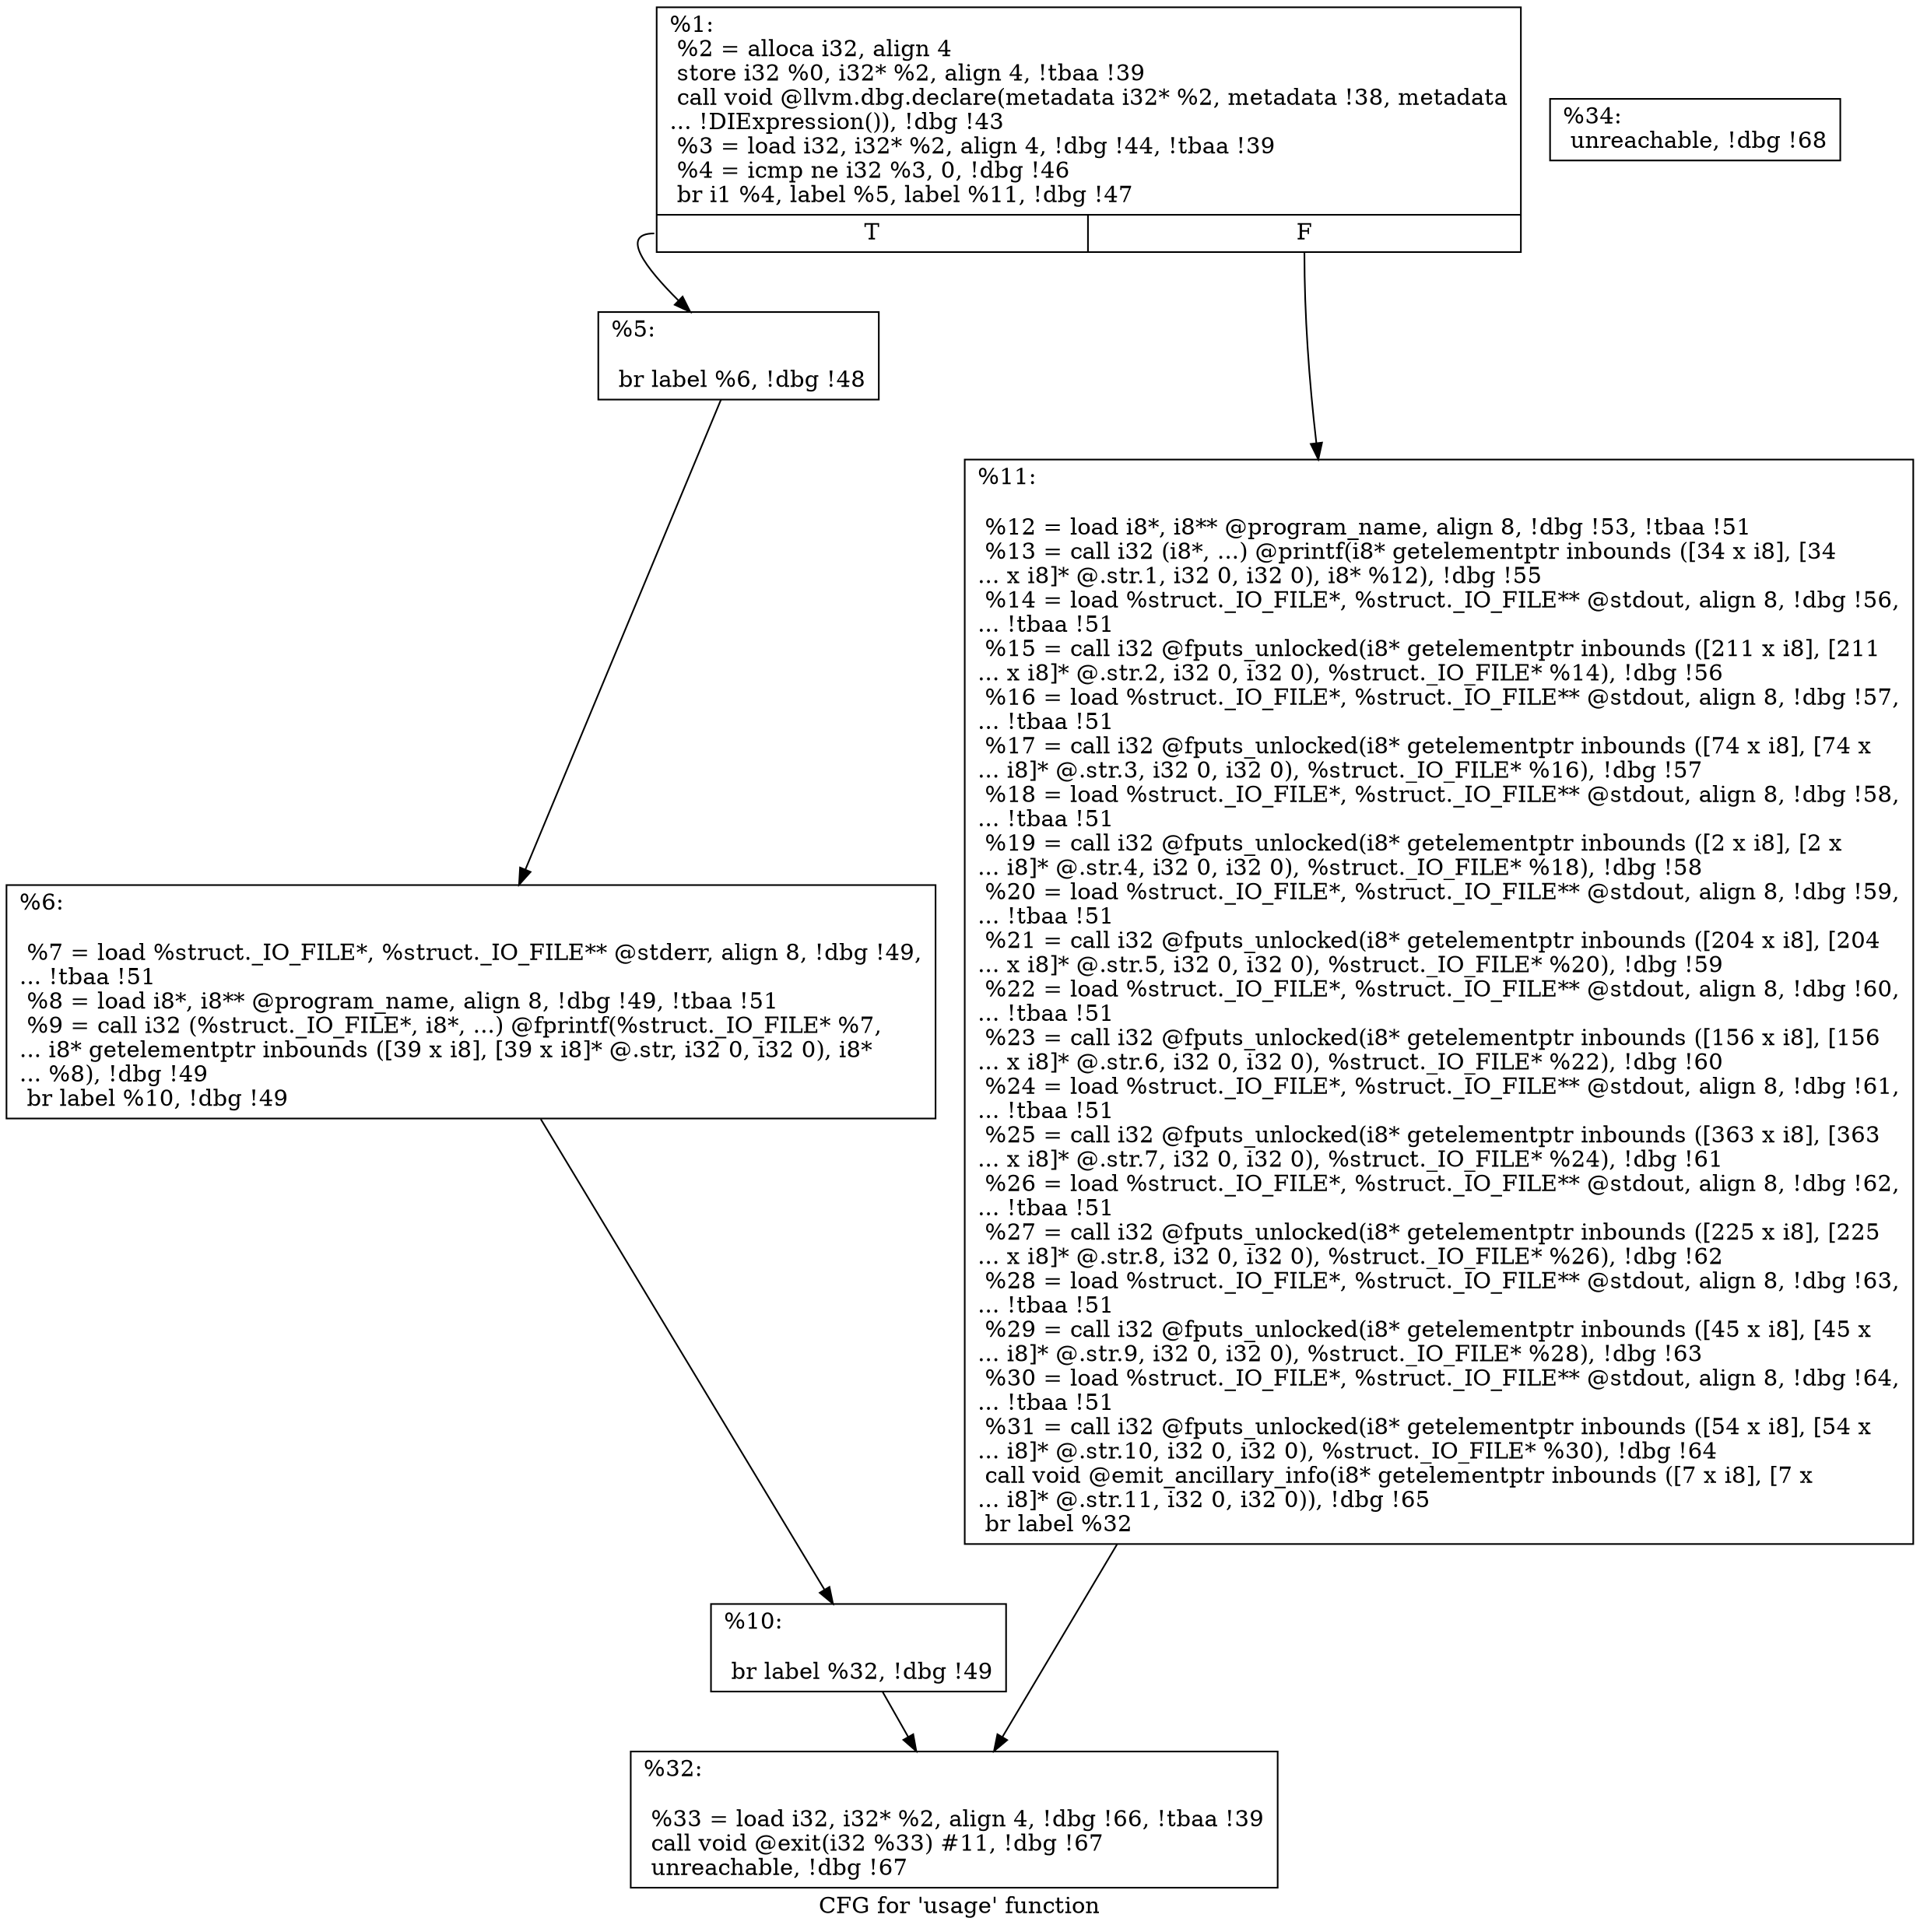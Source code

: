 digraph "CFG for 'usage' function" {
	label="CFG for 'usage' function";

	Node0x163d070 [shape=record,label="{%1:\l  %2 = alloca i32, align 4\l  store i32 %0, i32* %2, align 4, !tbaa !39\l  call void @llvm.dbg.declare(metadata i32* %2, metadata !38, metadata\l... !DIExpression()), !dbg !43\l  %3 = load i32, i32* %2, align 4, !dbg !44, !tbaa !39\l  %4 = icmp ne i32 %3, 0, !dbg !46\l  br i1 %4, label %5, label %11, !dbg !47\l|{<s0>T|<s1>F}}"];
	Node0x163d070:s0 -> Node0x164aa10;
	Node0x163d070:s1 -> Node0x164ab00;
	Node0x164aa10 [shape=record,label="{%5:\l\l  br label %6, !dbg !48\l}"];
	Node0x164aa10 -> Node0x164aa60;
	Node0x164aa60 [shape=record,label="{%6:\l\l  %7 = load %struct._IO_FILE*, %struct._IO_FILE** @stderr, align 8, !dbg !49,\l... !tbaa !51\l  %8 = load i8*, i8** @program_name, align 8, !dbg !49, !tbaa !51\l  %9 = call i32 (%struct._IO_FILE*, i8*, ...) @fprintf(%struct._IO_FILE* %7,\l... i8* getelementptr inbounds ([39 x i8], [39 x i8]* @.str, i32 0, i32 0), i8*\l... %8), !dbg !49\l  br label %10, !dbg !49\l}"];
	Node0x164aa60 -> Node0x164aab0;
	Node0x164aab0 [shape=record,label="{%10:\l\l  br label %32, !dbg !49\l}"];
	Node0x164aab0 -> Node0x164ab50;
	Node0x164ab00 [shape=record,label="{%11:\l\l  %12 = load i8*, i8** @program_name, align 8, !dbg !53, !tbaa !51\l  %13 = call i32 (i8*, ...) @printf(i8* getelementptr inbounds ([34 x i8], [34\l... x i8]* @.str.1, i32 0, i32 0), i8* %12), !dbg !55\l  %14 = load %struct._IO_FILE*, %struct._IO_FILE** @stdout, align 8, !dbg !56,\l... !tbaa !51\l  %15 = call i32 @fputs_unlocked(i8* getelementptr inbounds ([211 x i8], [211\l... x i8]* @.str.2, i32 0, i32 0), %struct._IO_FILE* %14), !dbg !56\l  %16 = load %struct._IO_FILE*, %struct._IO_FILE** @stdout, align 8, !dbg !57,\l... !tbaa !51\l  %17 = call i32 @fputs_unlocked(i8* getelementptr inbounds ([74 x i8], [74 x\l... i8]* @.str.3, i32 0, i32 0), %struct._IO_FILE* %16), !dbg !57\l  %18 = load %struct._IO_FILE*, %struct._IO_FILE** @stdout, align 8, !dbg !58,\l... !tbaa !51\l  %19 = call i32 @fputs_unlocked(i8* getelementptr inbounds ([2 x i8], [2 x\l... i8]* @.str.4, i32 0, i32 0), %struct._IO_FILE* %18), !dbg !58\l  %20 = load %struct._IO_FILE*, %struct._IO_FILE** @stdout, align 8, !dbg !59,\l... !tbaa !51\l  %21 = call i32 @fputs_unlocked(i8* getelementptr inbounds ([204 x i8], [204\l... x i8]* @.str.5, i32 0, i32 0), %struct._IO_FILE* %20), !dbg !59\l  %22 = load %struct._IO_FILE*, %struct._IO_FILE** @stdout, align 8, !dbg !60,\l... !tbaa !51\l  %23 = call i32 @fputs_unlocked(i8* getelementptr inbounds ([156 x i8], [156\l... x i8]* @.str.6, i32 0, i32 0), %struct._IO_FILE* %22), !dbg !60\l  %24 = load %struct._IO_FILE*, %struct._IO_FILE** @stdout, align 8, !dbg !61,\l... !tbaa !51\l  %25 = call i32 @fputs_unlocked(i8* getelementptr inbounds ([363 x i8], [363\l... x i8]* @.str.7, i32 0, i32 0), %struct._IO_FILE* %24), !dbg !61\l  %26 = load %struct._IO_FILE*, %struct._IO_FILE** @stdout, align 8, !dbg !62,\l... !tbaa !51\l  %27 = call i32 @fputs_unlocked(i8* getelementptr inbounds ([225 x i8], [225\l... x i8]* @.str.8, i32 0, i32 0), %struct._IO_FILE* %26), !dbg !62\l  %28 = load %struct._IO_FILE*, %struct._IO_FILE** @stdout, align 8, !dbg !63,\l... !tbaa !51\l  %29 = call i32 @fputs_unlocked(i8* getelementptr inbounds ([45 x i8], [45 x\l... i8]* @.str.9, i32 0, i32 0), %struct._IO_FILE* %28), !dbg !63\l  %30 = load %struct._IO_FILE*, %struct._IO_FILE** @stdout, align 8, !dbg !64,\l... !tbaa !51\l  %31 = call i32 @fputs_unlocked(i8* getelementptr inbounds ([54 x i8], [54 x\l... i8]* @.str.10, i32 0, i32 0), %struct._IO_FILE* %30), !dbg !64\l  call void @emit_ancillary_info(i8* getelementptr inbounds ([7 x i8], [7 x\l... i8]* @.str.11, i32 0, i32 0)), !dbg !65\l  br label %32\l}"];
	Node0x164ab00 -> Node0x164ab50;
	Node0x164ab50 [shape=record,label="{%32:\l\l  %33 = load i32, i32* %2, align 4, !dbg !66, !tbaa !39\l  call void @exit(i32 %33) #11, !dbg !67\l  unreachable, !dbg !67\l}"];
	Node0x164aba0 [shape=record,label="{%34:                                                  \l  unreachable, !dbg !68\l}"];
}
